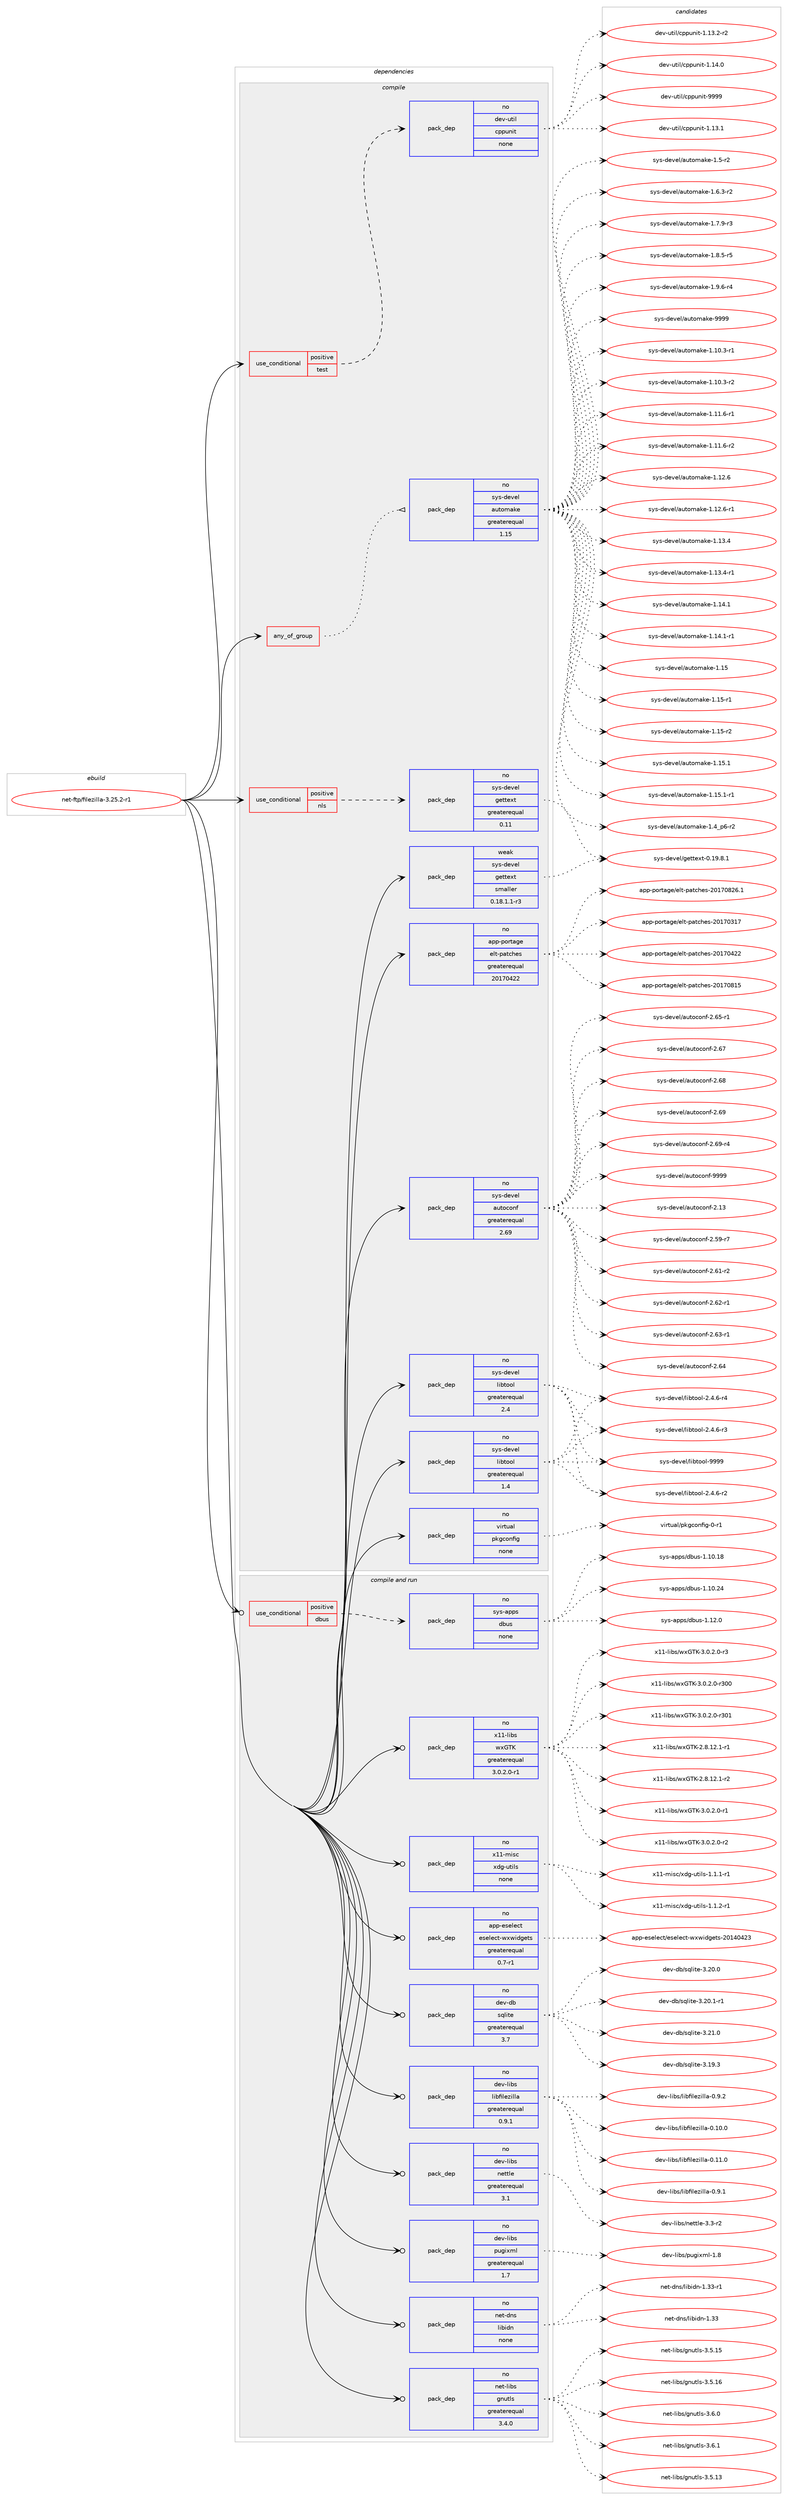 digraph prolog {

# *************
# Graph options
# *************

newrank=true;
concentrate=true;
compound=true;
graph [rankdir=LR,fontname=Helvetica,fontsize=10,ranksep=1.5];#, ranksep=2.5, nodesep=0.2];
edge  [arrowhead=vee];
node  [fontname=Helvetica,fontsize=10];

# **********
# The ebuild
# **********

subgraph cluster_leftcol {
color=gray;
rank=same;
label=<<i>ebuild</i>>;
id [label="net-ftp/filezilla-3.25.2-r1", color=red, width=4, href="../net-ftp/filezilla-3.25.2-r1.svg"];
}

# ****************
# The dependencies
# ****************

subgraph cluster_midcol {
color=gray;
label=<<i>dependencies</i>>;
subgraph cluster_compile {
fillcolor="#eeeeee";
style=filled;
label=<<i>compile</i>>;
subgraph any6621 {
dependency410896 [label=<<TABLE BORDER="0" CELLBORDER="1" CELLSPACING="0" CELLPADDING="4"><TR><TD CELLPADDING="10">any_of_group</TD></TR></TABLE>>, shape=none, color=red];subgraph pack302447 {
dependency410897 [label=<<TABLE BORDER="0" CELLBORDER="1" CELLSPACING="0" CELLPADDING="4" WIDTH="220"><TR><TD ROWSPAN="6" CELLPADDING="30">pack_dep</TD></TR><TR><TD WIDTH="110">no</TD></TR><TR><TD>sys-devel</TD></TR><TR><TD>automake</TD></TR><TR><TD>greaterequal</TD></TR><TR><TD>1.15</TD></TR></TABLE>>, shape=none, color=blue];
}
dependency410896:e -> dependency410897:w [weight=20,style="dotted",arrowhead="oinv"];
}
id:e -> dependency410896:w [weight=20,style="solid",arrowhead="vee"];
subgraph cond101640 {
dependency410898 [label=<<TABLE BORDER="0" CELLBORDER="1" CELLSPACING="0" CELLPADDING="4"><TR><TD ROWSPAN="3" CELLPADDING="10">use_conditional</TD></TR><TR><TD>positive</TD></TR><TR><TD>nls</TD></TR></TABLE>>, shape=none, color=red];
subgraph pack302448 {
dependency410899 [label=<<TABLE BORDER="0" CELLBORDER="1" CELLSPACING="0" CELLPADDING="4" WIDTH="220"><TR><TD ROWSPAN="6" CELLPADDING="30">pack_dep</TD></TR><TR><TD WIDTH="110">no</TD></TR><TR><TD>sys-devel</TD></TR><TR><TD>gettext</TD></TR><TR><TD>greaterequal</TD></TR><TR><TD>0.11</TD></TR></TABLE>>, shape=none, color=blue];
}
dependency410898:e -> dependency410899:w [weight=20,style="dashed",arrowhead="vee"];
}
id:e -> dependency410898:w [weight=20,style="solid",arrowhead="vee"];
subgraph cond101641 {
dependency410900 [label=<<TABLE BORDER="0" CELLBORDER="1" CELLSPACING="0" CELLPADDING="4"><TR><TD ROWSPAN="3" CELLPADDING="10">use_conditional</TD></TR><TR><TD>positive</TD></TR><TR><TD>test</TD></TR></TABLE>>, shape=none, color=red];
subgraph pack302449 {
dependency410901 [label=<<TABLE BORDER="0" CELLBORDER="1" CELLSPACING="0" CELLPADDING="4" WIDTH="220"><TR><TD ROWSPAN="6" CELLPADDING="30">pack_dep</TD></TR><TR><TD WIDTH="110">no</TD></TR><TR><TD>dev-util</TD></TR><TR><TD>cppunit</TD></TR><TR><TD>none</TD></TR><TR><TD></TD></TR></TABLE>>, shape=none, color=blue];
}
dependency410900:e -> dependency410901:w [weight=20,style="dashed",arrowhead="vee"];
}
id:e -> dependency410900:w [weight=20,style="solid",arrowhead="vee"];
subgraph pack302450 {
dependency410902 [label=<<TABLE BORDER="0" CELLBORDER="1" CELLSPACING="0" CELLPADDING="4" WIDTH="220"><TR><TD ROWSPAN="6" CELLPADDING="30">pack_dep</TD></TR><TR><TD WIDTH="110">no</TD></TR><TR><TD>app-portage</TD></TR><TR><TD>elt-patches</TD></TR><TR><TD>greaterequal</TD></TR><TR><TD>20170422</TD></TR></TABLE>>, shape=none, color=blue];
}
id:e -> dependency410902:w [weight=20,style="solid",arrowhead="vee"];
subgraph pack302451 {
dependency410903 [label=<<TABLE BORDER="0" CELLBORDER="1" CELLSPACING="0" CELLPADDING="4" WIDTH="220"><TR><TD ROWSPAN="6" CELLPADDING="30">pack_dep</TD></TR><TR><TD WIDTH="110">no</TD></TR><TR><TD>sys-devel</TD></TR><TR><TD>autoconf</TD></TR><TR><TD>greaterequal</TD></TR><TR><TD>2.69</TD></TR></TABLE>>, shape=none, color=blue];
}
id:e -> dependency410903:w [weight=20,style="solid",arrowhead="vee"];
subgraph pack302452 {
dependency410904 [label=<<TABLE BORDER="0" CELLBORDER="1" CELLSPACING="0" CELLPADDING="4" WIDTH="220"><TR><TD ROWSPAN="6" CELLPADDING="30">pack_dep</TD></TR><TR><TD WIDTH="110">no</TD></TR><TR><TD>sys-devel</TD></TR><TR><TD>libtool</TD></TR><TR><TD>greaterequal</TD></TR><TR><TD>1.4</TD></TR></TABLE>>, shape=none, color=blue];
}
id:e -> dependency410904:w [weight=20,style="solid",arrowhead="vee"];
subgraph pack302453 {
dependency410905 [label=<<TABLE BORDER="0" CELLBORDER="1" CELLSPACING="0" CELLPADDING="4" WIDTH="220"><TR><TD ROWSPAN="6" CELLPADDING="30">pack_dep</TD></TR><TR><TD WIDTH="110">no</TD></TR><TR><TD>sys-devel</TD></TR><TR><TD>libtool</TD></TR><TR><TD>greaterequal</TD></TR><TR><TD>2.4</TD></TR></TABLE>>, shape=none, color=blue];
}
id:e -> dependency410905:w [weight=20,style="solid",arrowhead="vee"];
subgraph pack302454 {
dependency410906 [label=<<TABLE BORDER="0" CELLBORDER="1" CELLSPACING="0" CELLPADDING="4" WIDTH="220"><TR><TD ROWSPAN="6" CELLPADDING="30">pack_dep</TD></TR><TR><TD WIDTH="110">no</TD></TR><TR><TD>virtual</TD></TR><TR><TD>pkgconfig</TD></TR><TR><TD>none</TD></TR><TR><TD></TD></TR></TABLE>>, shape=none, color=blue];
}
id:e -> dependency410906:w [weight=20,style="solid",arrowhead="vee"];
subgraph pack302455 {
dependency410907 [label=<<TABLE BORDER="0" CELLBORDER="1" CELLSPACING="0" CELLPADDING="4" WIDTH="220"><TR><TD ROWSPAN="6" CELLPADDING="30">pack_dep</TD></TR><TR><TD WIDTH="110">weak</TD></TR><TR><TD>sys-devel</TD></TR><TR><TD>gettext</TD></TR><TR><TD>smaller</TD></TR><TR><TD>0.18.1.1-r3</TD></TR></TABLE>>, shape=none, color=blue];
}
id:e -> dependency410907:w [weight=20,style="solid",arrowhead="vee"];
}
subgraph cluster_compileandrun {
fillcolor="#eeeeee";
style=filled;
label=<<i>compile and run</i>>;
subgraph cond101642 {
dependency410908 [label=<<TABLE BORDER="0" CELLBORDER="1" CELLSPACING="0" CELLPADDING="4"><TR><TD ROWSPAN="3" CELLPADDING="10">use_conditional</TD></TR><TR><TD>positive</TD></TR><TR><TD>dbus</TD></TR></TABLE>>, shape=none, color=red];
subgraph pack302456 {
dependency410909 [label=<<TABLE BORDER="0" CELLBORDER="1" CELLSPACING="0" CELLPADDING="4" WIDTH="220"><TR><TD ROWSPAN="6" CELLPADDING="30">pack_dep</TD></TR><TR><TD WIDTH="110">no</TD></TR><TR><TD>sys-apps</TD></TR><TR><TD>dbus</TD></TR><TR><TD>none</TD></TR><TR><TD></TD></TR></TABLE>>, shape=none, color=blue];
}
dependency410908:e -> dependency410909:w [weight=20,style="dashed",arrowhead="vee"];
}
id:e -> dependency410908:w [weight=20,style="solid",arrowhead="odotvee"];
subgraph pack302457 {
dependency410910 [label=<<TABLE BORDER="0" CELLBORDER="1" CELLSPACING="0" CELLPADDING="4" WIDTH="220"><TR><TD ROWSPAN="6" CELLPADDING="30">pack_dep</TD></TR><TR><TD WIDTH="110">no</TD></TR><TR><TD>app-eselect</TD></TR><TR><TD>eselect-wxwidgets</TD></TR><TR><TD>greaterequal</TD></TR><TR><TD>0.7-r1</TD></TR></TABLE>>, shape=none, color=blue];
}
id:e -> dependency410910:w [weight=20,style="solid",arrowhead="odotvee"];
subgraph pack302458 {
dependency410911 [label=<<TABLE BORDER="0" CELLBORDER="1" CELLSPACING="0" CELLPADDING="4" WIDTH="220"><TR><TD ROWSPAN="6" CELLPADDING="30">pack_dep</TD></TR><TR><TD WIDTH="110">no</TD></TR><TR><TD>dev-db</TD></TR><TR><TD>sqlite</TD></TR><TR><TD>greaterequal</TD></TR><TR><TD>3.7</TD></TR></TABLE>>, shape=none, color=blue];
}
id:e -> dependency410911:w [weight=20,style="solid",arrowhead="odotvee"];
subgraph pack302459 {
dependency410912 [label=<<TABLE BORDER="0" CELLBORDER="1" CELLSPACING="0" CELLPADDING="4" WIDTH="220"><TR><TD ROWSPAN="6" CELLPADDING="30">pack_dep</TD></TR><TR><TD WIDTH="110">no</TD></TR><TR><TD>dev-libs</TD></TR><TR><TD>libfilezilla</TD></TR><TR><TD>greaterequal</TD></TR><TR><TD>0.9.1</TD></TR></TABLE>>, shape=none, color=blue];
}
id:e -> dependency410912:w [weight=20,style="solid",arrowhead="odotvee"];
subgraph pack302460 {
dependency410913 [label=<<TABLE BORDER="0" CELLBORDER="1" CELLSPACING="0" CELLPADDING="4" WIDTH="220"><TR><TD ROWSPAN="6" CELLPADDING="30">pack_dep</TD></TR><TR><TD WIDTH="110">no</TD></TR><TR><TD>dev-libs</TD></TR><TR><TD>nettle</TD></TR><TR><TD>greaterequal</TD></TR><TR><TD>3.1</TD></TR></TABLE>>, shape=none, color=blue];
}
id:e -> dependency410913:w [weight=20,style="solid",arrowhead="odotvee"];
subgraph pack302461 {
dependency410914 [label=<<TABLE BORDER="0" CELLBORDER="1" CELLSPACING="0" CELLPADDING="4" WIDTH="220"><TR><TD ROWSPAN="6" CELLPADDING="30">pack_dep</TD></TR><TR><TD WIDTH="110">no</TD></TR><TR><TD>dev-libs</TD></TR><TR><TD>pugixml</TD></TR><TR><TD>greaterequal</TD></TR><TR><TD>1.7</TD></TR></TABLE>>, shape=none, color=blue];
}
id:e -> dependency410914:w [weight=20,style="solid",arrowhead="odotvee"];
subgraph pack302462 {
dependency410915 [label=<<TABLE BORDER="0" CELLBORDER="1" CELLSPACING="0" CELLPADDING="4" WIDTH="220"><TR><TD ROWSPAN="6" CELLPADDING="30">pack_dep</TD></TR><TR><TD WIDTH="110">no</TD></TR><TR><TD>net-dns</TD></TR><TR><TD>libidn</TD></TR><TR><TD>none</TD></TR><TR><TD></TD></TR></TABLE>>, shape=none, color=blue];
}
id:e -> dependency410915:w [weight=20,style="solid",arrowhead="odotvee"];
subgraph pack302463 {
dependency410916 [label=<<TABLE BORDER="0" CELLBORDER="1" CELLSPACING="0" CELLPADDING="4" WIDTH="220"><TR><TD ROWSPAN="6" CELLPADDING="30">pack_dep</TD></TR><TR><TD WIDTH="110">no</TD></TR><TR><TD>net-libs</TD></TR><TR><TD>gnutls</TD></TR><TR><TD>greaterequal</TD></TR><TR><TD>3.4.0</TD></TR></TABLE>>, shape=none, color=blue];
}
id:e -> dependency410916:w [weight=20,style="solid",arrowhead="odotvee"];
subgraph pack302464 {
dependency410917 [label=<<TABLE BORDER="0" CELLBORDER="1" CELLSPACING="0" CELLPADDING="4" WIDTH="220"><TR><TD ROWSPAN="6" CELLPADDING="30">pack_dep</TD></TR><TR><TD WIDTH="110">no</TD></TR><TR><TD>x11-libs</TD></TR><TR><TD>wxGTK</TD></TR><TR><TD>greaterequal</TD></TR><TR><TD>3.0.2.0-r1</TD></TR></TABLE>>, shape=none, color=blue];
}
id:e -> dependency410917:w [weight=20,style="solid",arrowhead="odotvee"];
subgraph pack302465 {
dependency410918 [label=<<TABLE BORDER="0" CELLBORDER="1" CELLSPACING="0" CELLPADDING="4" WIDTH="220"><TR><TD ROWSPAN="6" CELLPADDING="30">pack_dep</TD></TR><TR><TD WIDTH="110">no</TD></TR><TR><TD>x11-misc</TD></TR><TR><TD>xdg-utils</TD></TR><TR><TD>none</TD></TR><TR><TD></TD></TR></TABLE>>, shape=none, color=blue];
}
id:e -> dependency410918:w [weight=20,style="solid",arrowhead="odotvee"];
}
subgraph cluster_run {
fillcolor="#eeeeee";
style=filled;
label=<<i>run</i>>;
}
}

# **************
# The candidates
# **************

subgraph cluster_choices {
rank=same;
color=gray;
label=<<i>candidates</i>>;

subgraph choice302447 {
color=black;
nodesep=1;
choice11512111545100101118101108479711711611110997107101454946494846514511449 [label="sys-devel/automake-1.10.3-r1", color=red, width=4,href="../sys-devel/automake-1.10.3-r1.svg"];
choice11512111545100101118101108479711711611110997107101454946494846514511450 [label="sys-devel/automake-1.10.3-r2", color=red, width=4,href="../sys-devel/automake-1.10.3-r2.svg"];
choice11512111545100101118101108479711711611110997107101454946494946544511449 [label="sys-devel/automake-1.11.6-r1", color=red, width=4,href="../sys-devel/automake-1.11.6-r1.svg"];
choice11512111545100101118101108479711711611110997107101454946494946544511450 [label="sys-devel/automake-1.11.6-r2", color=red, width=4,href="../sys-devel/automake-1.11.6-r2.svg"];
choice1151211154510010111810110847971171161111099710710145494649504654 [label="sys-devel/automake-1.12.6", color=red, width=4,href="../sys-devel/automake-1.12.6.svg"];
choice11512111545100101118101108479711711611110997107101454946495046544511449 [label="sys-devel/automake-1.12.6-r1", color=red, width=4,href="../sys-devel/automake-1.12.6-r1.svg"];
choice1151211154510010111810110847971171161111099710710145494649514652 [label="sys-devel/automake-1.13.4", color=red, width=4,href="../sys-devel/automake-1.13.4.svg"];
choice11512111545100101118101108479711711611110997107101454946495146524511449 [label="sys-devel/automake-1.13.4-r1", color=red, width=4,href="../sys-devel/automake-1.13.4-r1.svg"];
choice1151211154510010111810110847971171161111099710710145494649524649 [label="sys-devel/automake-1.14.1", color=red, width=4,href="../sys-devel/automake-1.14.1.svg"];
choice11512111545100101118101108479711711611110997107101454946495246494511449 [label="sys-devel/automake-1.14.1-r1", color=red, width=4,href="../sys-devel/automake-1.14.1-r1.svg"];
choice115121115451001011181011084797117116111109971071014549464953 [label="sys-devel/automake-1.15", color=red, width=4,href="../sys-devel/automake-1.15.svg"];
choice1151211154510010111810110847971171161111099710710145494649534511449 [label="sys-devel/automake-1.15-r1", color=red, width=4,href="../sys-devel/automake-1.15-r1.svg"];
choice1151211154510010111810110847971171161111099710710145494649534511450 [label="sys-devel/automake-1.15-r2", color=red, width=4,href="../sys-devel/automake-1.15-r2.svg"];
choice1151211154510010111810110847971171161111099710710145494649534649 [label="sys-devel/automake-1.15.1", color=red, width=4,href="../sys-devel/automake-1.15.1.svg"];
choice11512111545100101118101108479711711611110997107101454946495346494511449 [label="sys-devel/automake-1.15.1-r1", color=red, width=4,href="../sys-devel/automake-1.15.1-r1.svg"];
choice115121115451001011181011084797117116111109971071014549465295112544511450 [label="sys-devel/automake-1.4_p6-r2", color=red, width=4,href="../sys-devel/automake-1.4_p6-r2.svg"];
choice11512111545100101118101108479711711611110997107101454946534511450 [label="sys-devel/automake-1.5-r2", color=red, width=4,href="../sys-devel/automake-1.5-r2.svg"];
choice115121115451001011181011084797117116111109971071014549465446514511450 [label="sys-devel/automake-1.6.3-r2", color=red, width=4,href="../sys-devel/automake-1.6.3-r2.svg"];
choice115121115451001011181011084797117116111109971071014549465546574511451 [label="sys-devel/automake-1.7.9-r3", color=red, width=4,href="../sys-devel/automake-1.7.9-r3.svg"];
choice115121115451001011181011084797117116111109971071014549465646534511453 [label="sys-devel/automake-1.8.5-r5", color=red, width=4,href="../sys-devel/automake-1.8.5-r5.svg"];
choice115121115451001011181011084797117116111109971071014549465746544511452 [label="sys-devel/automake-1.9.6-r4", color=red, width=4,href="../sys-devel/automake-1.9.6-r4.svg"];
choice115121115451001011181011084797117116111109971071014557575757 [label="sys-devel/automake-9999", color=red, width=4,href="../sys-devel/automake-9999.svg"];
dependency410897:e -> choice11512111545100101118101108479711711611110997107101454946494846514511449:w [style=dotted,weight="100"];
dependency410897:e -> choice11512111545100101118101108479711711611110997107101454946494846514511450:w [style=dotted,weight="100"];
dependency410897:e -> choice11512111545100101118101108479711711611110997107101454946494946544511449:w [style=dotted,weight="100"];
dependency410897:e -> choice11512111545100101118101108479711711611110997107101454946494946544511450:w [style=dotted,weight="100"];
dependency410897:e -> choice1151211154510010111810110847971171161111099710710145494649504654:w [style=dotted,weight="100"];
dependency410897:e -> choice11512111545100101118101108479711711611110997107101454946495046544511449:w [style=dotted,weight="100"];
dependency410897:e -> choice1151211154510010111810110847971171161111099710710145494649514652:w [style=dotted,weight="100"];
dependency410897:e -> choice11512111545100101118101108479711711611110997107101454946495146524511449:w [style=dotted,weight="100"];
dependency410897:e -> choice1151211154510010111810110847971171161111099710710145494649524649:w [style=dotted,weight="100"];
dependency410897:e -> choice11512111545100101118101108479711711611110997107101454946495246494511449:w [style=dotted,weight="100"];
dependency410897:e -> choice115121115451001011181011084797117116111109971071014549464953:w [style=dotted,weight="100"];
dependency410897:e -> choice1151211154510010111810110847971171161111099710710145494649534511449:w [style=dotted,weight="100"];
dependency410897:e -> choice1151211154510010111810110847971171161111099710710145494649534511450:w [style=dotted,weight="100"];
dependency410897:e -> choice1151211154510010111810110847971171161111099710710145494649534649:w [style=dotted,weight="100"];
dependency410897:e -> choice11512111545100101118101108479711711611110997107101454946495346494511449:w [style=dotted,weight="100"];
dependency410897:e -> choice115121115451001011181011084797117116111109971071014549465295112544511450:w [style=dotted,weight="100"];
dependency410897:e -> choice11512111545100101118101108479711711611110997107101454946534511450:w [style=dotted,weight="100"];
dependency410897:e -> choice115121115451001011181011084797117116111109971071014549465446514511450:w [style=dotted,weight="100"];
dependency410897:e -> choice115121115451001011181011084797117116111109971071014549465546574511451:w [style=dotted,weight="100"];
dependency410897:e -> choice115121115451001011181011084797117116111109971071014549465646534511453:w [style=dotted,weight="100"];
dependency410897:e -> choice115121115451001011181011084797117116111109971071014549465746544511452:w [style=dotted,weight="100"];
dependency410897:e -> choice115121115451001011181011084797117116111109971071014557575757:w [style=dotted,weight="100"];
}
subgraph choice302448 {
color=black;
nodesep=1;
choice1151211154510010111810110847103101116116101120116454846495746564649 [label="sys-devel/gettext-0.19.8.1", color=red, width=4,href="../sys-devel/gettext-0.19.8.1.svg"];
dependency410899:e -> choice1151211154510010111810110847103101116116101120116454846495746564649:w [style=dotted,weight="100"];
}
subgraph choice302449 {
color=black;
nodesep=1;
choice10010111845117116105108479911211211711010511645494649514649 [label="dev-util/cppunit-1.13.1", color=red, width=4,href="../dev-util/cppunit-1.13.1.svg"];
choice100101118451171161051084799112112117110105116454946495146504511450 [label="dev-util/cppunit-1.13.2-r2", color=red, width=4,href="../dev-util/cppunit-1.13.2-r2.svg"];
choice10010111845117116105108479911211211711010511645494649524648 [label="dev-util/cppunit-1.14.0", color=red, width=4,href="../dev-util/cppunit-1.14.0.svg"];
choice1001011184511711610510847991121121171101051164557575757 [label="dev-util/cppunit-9999", color=red, width=4,href="../dev-util/cppunit-9999.svg"];
dependency410901:e -> choice10010111845117116105108479911211211711010511645494649514649:w [style=dotted,weight="100"];
dependency410901:e -> choice100101118451171161051084799112112117110105116454946495146504511450:w [style=dotted,weight="100"];
dependency410901:e -> choice10010111845117116105108479911211211711010511645494649524648:w [style=dotted,weight="100"];
dependency410901:e -> choice1001011184511711610510847991121121171101051164557575757:w [style=dotted,weight="100"];
}
subgraph choice302450 {
color=black;
nodesep=1;
choice97112112451121111141169710310147101108116451129711699104101115455048495548514955 [label="app-portage/elt-patches-20170317", color=red, width=4,href="../app-portage/elt-patches-20170317.svg"];
choice97112112451121111141169710310147101108116451129711699104101115455048495548525050 [label="app-portage/elt-patches-20170422", color=red, width=4,href="../app-portage/elt-patches-20170422.svg"];
choice97112112451121111141169710310147101108116451129711699104101115455048495548564953 [label="app-portage/elt-patches-20170815", color=red, width=4,href="../app-portage/elt-patches-20170815.svg"];
choice971121124511211111411697103101471011081164511297116991041011154550484955485650544649 [label="app-portage/elt-patches-20170826.1", color=red, width=4,href="../app-portage/elt-patches-20170826.1.svg"];
dependency410902:e -> choice97112112451121111141169710310147101108116451129711699104101115455048495548514955:w [style=dotted,weight="100"];
dependency410902:e -> choice97112112451121111141169710310147101108116451129711699104101115455048495548525050:w [style=dotted,weight="100"];
dependency410902:e -> choice97112112451121111141169710310147101108116451129711699104101115455048495548564953:w [style=dotted,weight="100"];
dependency410902:e -> choice971121124511211111411697103101471011081164511297116991041011154550484955485650544649:w [style=dotted,weight="100"];
}
subgraph choice302451 {
color=black;
nodesep=1;
choice115121115451001011181011084797117116111991111101024550464951 [label="sys-devel/autoconf-2.13", color=red, width=4,href="../sys-devel/autoconf-2.13.svg"];
choice1151211154510010111810110847971171161119911111010245504653574511455 [label="sys-devel/autoconf-2.59-r7", color=red, width=4,href="../sys-devel/autoconf-2.59-r7.svg"];
choice1151211154510010111810110847971171161119911111010245504654494511450 [label="sys-devel/autoconf-2.61-r2", color=red, width=4,href="../sys-devel/autoconf-2.61-r2.svg"];
choice1151211154510010111810110847971171161119911111010245504654504511449 [label="sys-devel/autoconf-2.62-r1", color=red, width=4,href="../sys-devel/autoconf-2.62-r1.svg"];
choice1151211154510010111810110847971171161119911111010245504654514511449 [label="sys-devel/autoconf-2.63-r1", color=red, width=4,href="../sys-devel/autoconf-2.63-r1.svg"];
choice115121115451001011181011084797117116111991111101024550465452 [label="sys-devel/autoconf-2.64", color=red, width=4,href="../sys-devel/autoconf-2.64.svg"];
choice1151211154510010111810110847971171161119911111010245504654534511449 [label="sys-devel/autoconf-2.65-r1", color=red, width=4,href="../sys-devel/autoconf-2.65-r1.svg"];
choice115121115451001011181011084797117116111991111101024550465455 [label="sys-devel/autoconf-2.67", color=red, width=4,href="../sys-devel/autoconf-2.67.svg"];
choice115121115451001011181011084797117116111991111101024550465456 [label="sys-devel/autoconf-2.68", color=red, width=4,href="../sys-devel/autoconf-2.68.svg"];
choice115121115451001011181011084797117116111991111101024550465457 [label="sys-devel/autoconf-2.69", color=red, width=4,href="../sys-devel/autoconf-2.69.svg"];
choice1151211154510010111810110847971171161119911111010245504654574511452 [label="sys-devel/autoconf-2.69-r4", color=red, width=4,href="../sys-devel/autoconf-2.69-r4.svg"];
choice115121115451001011181011084797117116111991111101024557575757 [label="sys-devel/autoconf-9999", color=red, width=4,href="../sys-devel/autoconf-9999.svg"];
dependency410903:e -> choice115121115451001011181011084797117116111991111101024550464951:w [style=dotted,weight="100"];
dependency410903:e -> choice1151211154510010111810110847971171161119911111010245504653574511455:w [style=dotted,weight="100"];
dependency410903:e -> choice1151211154510010111810110847971171161119911111010245504654494511450:w [style=dotted,weight="100"];
dependency410903:e -> choice1151211154510010111810110847971171161119911111010245504654504511449:w [style=dotted,weight="100"];
dependency410903:e -> choice1151211154510010111810110847971171161119911111010245504654514511449:w [style=dotted,weight="100"];
dependency410903:e -> choice115121115451001011181011084797117116111991111101024550465452:w [style=dotted,weight="100"];
dependency410903:e -> choice1151211154510010111810110847971171161119911111010245504654534511449:w [style=dotted,weight="100"];
dependency410903:e -> choice115121115451001011181011084797117116111991111101024550465455:w [style=dotted,weight="100"];
dependency410903:e -> choice115121115451001011181011084797117116111991111101024550465456:w [style=dotted,weight="100"];
dependency410903:e -> choice115121115451001011181011084797117116111991111101024550465457:w [style=dotted,weight="100"];
dependency410903:e -> choice1151211154510010111810110847971171161119911111010245504654574511452:w [style=dotted,weight="100"];
dependency410903:e -> choice115121115451001011181011084797117116111991111101024557575757:w [style=dotted,weight="100"];
}
subgraph choice302452 {
color=black;
nodesep=1;
choice1151211154510010111810110847108105981161111111084550465246544511450 [label="sys-devel/libtool-2.4.6-r2", color=red, width=4,href="../sys-devel/libtool-2.4.6-r2.svg"];
choice1151211154510010111810110847108105981161111111084550465246544511451 [label="sys-devel/libtool-2.4.6-r3", color=red, width=4,href="../sys-devel/libtool-2.4.6-r3.svg"];
choice1151211154510010111810110847108105981161111111084550465246544511452 [label="sys-devel/libtool-2.4.6-r4", color=red, width=4,href="../sys-devel/libtool-2.4.6-r4.svg"];
choice1151211154510010111810110847108105981161111111084557575757 [label="sys-devel/libtool-9999", color=red, width=4,href="../sys-devel/libtool-9999.svg"];
dependency410904:e -> choice1151211154510010111810110847108105981161111111084550465246544511450:w [style=dotted,weight="100"];
dependency410904:e -> choice1151211154510010111810110847108105981161111111084550465246544511451:w [style=dotted,weight="100"];
dependency410904:e -> choice1151211154510010111810110847108105981161111111084550465246544511452:w [style=dotted,weight="100"];
dependency410904:e -> choice1151211154510010111810110847108105981161111111084557575757:w [style=dotted,weight="100"];
}
subgraph choice302453 {
color=black;
nodesep=1;
choice1151211154510010111810110847108105981161111111084550465246544511450 [label="sys-devel/libtool-2.4.6-r2", color=red, width=4,href="../sys-devel/libtool-2.4.6-r2.svg"];
choice1151211154510010111810110847108105981161111111084550465246544511451 [label="sys-devel/libtool-2.4.6-r3", color=red, width=4,href="../sys-devel/libtool-2.4.6-r3.svg"];
choice1151211154510010111810110847108105981161111111084550465246544511452 [label="sys-devel/libtool-2.4.6-r4", color=red, width=4,href="../sys-devel/libtool-2.4.6-r4.svg"];
choice1151211154510010111810110847108105981161111111084557575757 [label="sys-devel/libtool-9999", color=red, width=4,href="../sys-devel/libtool-9999.svg"];
dependency410905:e -> choice1151211154510010111810110847108105981161111111084550465246544511450:w [style=dotted,weight="100"];
dependency410905:e -> choice1151211154510010111810110847108105981161111111084550465246544511451:w [style=dotted,weight="100"];
dependency410905:e -> choice1151211154510010111810110847108105981161111111084550465246544511452:w [style=dotted,weight="100"];
dependency410905:e -> choice1151211154510010111810110847108105981161111111084557575757:w [style=dotted,weight="100"];
}
subgraph choice302454 {
color=black;
nodesep=1;
choice11810511411611797108471121071039911111010210510345484511449 [label="virtual/pkgconfig-0-r1", color=red, width=4,href="../virtual/pkgconfig-0-r1.svg"];
dependency410906:e -> choice11810511411611797108471121071039911111010210510345484511449:w [style=dotted,weight="100"];
}
subgraph choice302455 {
color=black;
nodesep=1;
choice1151211154510010111810110847103101116116101120116454846495746564649 [label="sys-devel/gettext-0.19.8.1", color=red, width=4,href="../sys-devel/gettext-0.19.8.1.svg"];
dependency410907:e -> choice1151211154510010111810110847103101116116101120116454846495746564649:w [style=dotted,weight="100"];
}
subgraph choice302456 {
color=black;
nodesep=1;
choice115121115459711211211547100981171154549464948464956 [label="sys-apps/dbus-1.10.18", color=red, width=4,href="../sys-apps/dbus-1.10.18.svg"];
choice115121115459711211211547100981171154549464948465052 [label="sys-apps/dbus-1.10.24", color=red, width=4,href="../sys-apps/dbus-1.10.24.svg"];
choice1151211154597112112115471009811711545494649504648 [label="sys-apps/dbus-1.12.0", color=red, width=4,href="../sys-apps/dbus-1.12.0.svg"];
dependency410909:e -> choice115121115459711211211547100981171154549464948464956:w [style=dotted,weight="100"];
dependency410909:e -> choice115121115459711211211547100981171154549464948465052:w [style=dotted,weight="100"];
dependency410909:e -> choice1151211154597112112115471009811711545494649504648:w [style=dotted,weight="100"];
}
subgraph choice302457 {
color=black;
nodesep=1;
choice971121124510111510110810199116471011151011081019911645119120119105100103101116115455048495248525051 [label="app-eselect/eselect-wxwidgets-20140423", color=red, width=4,href="../app-eselect/eselect-wxwidgets-20140423.svg"];
dependency410910:e -> choice971121124510111510110810199116471011151011081019911645119120119105100103101116115455048495248525051:w [style=dotted,weight="100"];
}
subgraph choice302458 {
color=black;
nodesep=1;
choice10010111845100984711511310810511610145514649574651 [label="dev-db/sqlite-3.19.3", color=red, width=4,href="../dev-db/sqlite-3.19.3.svg"];
choice10010111845100984711511310810511610145514650484648 [label="dev-db/sqlite-3.20.0", color=red, width=4,href="../dev-db/sqlite-3.20.0.svg"];
choice100101118451009847115113108105116101455146504846494511449 [label="dev-db/sqlite-3.20.1-r1", color=red, width=4,href="../dev-db/sqlite-3.20.1-r1.svg"];
choice10010111845100984711511310810511610145514650494648 [label="dev-db/sqlite-3.21.0", color=red, width=4,href="../dev-db/sqlite-3.21.0.svg"];
dependency410911:e -> choice10010111845100984711511310810511610145514649574651:w [style=dotted,weight="100"];
dependency410911:e -> choice10010111845100984711511310810511610145514650484648:w [style=dotted,weight="100"];
dependency410911:e -> choice100101118451009847115113108105116101455146504846494511449:w [style=dotted,weight="100"];
dependency410911:e -> choice10010111845100984711511310810511610145514650494648:w [style=dotted,weight="100"];
}
subgraph choice302459 {
color=black;
nodesep=1;
choice100101118451081059811547108105981021051081011221051081089745484649484648 [label="dev-libs/libfilezilla-0.10.0", color=red, width=4,href="../dev-libs/libfilezilla-0.10.0.svg"];
choice100101118451081059811547108105981021051081011221051081089745484649494648 [label="dev-libs/libfilezilla-0.11.0", color=red, width=4,href="../dev-libs/libfilezilla-0.11.0.svg"];
choice1001011184510810598115471081059810210510810112210510810897454846574649 [label="dev-libs/libfilezilla-0.9.1", color=red, width=4,href="../dev-libs/libfilezilla-0.9.1.svg"];
choice1001011184510810598115471081059810210510810112210510810897454846574650 [label="dev-libs/libfilezilla-0.9.2", color=red, width=4,href="../dev-libs/libfilezilla-0.9.2.svg"];
dependency410912:e -> choice100101118451081059811547108105981021051081011221051081089745484649484648:w [style=dotted,weight="100"];
dependency410912:e -> choice100101118451081059811547108105981021051081011221051081089745484649494648:w [style=dotted,weight="100"];
dependency410912:e -> choice1001011184510810598115471081059810210510810112210510810897454846574649:w [style=dotted,weight="100"];
dependency410912:e -> choice1001011184510810598115471081059810210510810112210510810897454846574650:w [style=dotted,weight="100"];
}
subgraph choice302460 {
color=black;
nodesep=1;
choice100101118451081059811547110101116116108101455146514511450 [label="dev-libs/nettle-3.3-r2", color=red, width=4,href="../dev-libs/nettle-3.3-r2.svg"];
dependency410913:e -> choice100101118451081059811547110101116116108101455146514511450:w [style=dotted,weight="100"];
}
subgraph choice302461 {
color=black;
nodesep=1;
choice10010111845108105981154711211710310512010910845494656 [label="dev-libs/pugixml-1.8", color=red, width=4,href="../dev-libs/pugixml-1.8.svg"];
dependency410914:e -> choice10010111845108105981154711211710310512010910845494656:w [style=dotted,weight="100"];
}
subgraph choice302462 {
color=black;
nodesep=1;
choice1101011164510011011547108105981051001104549465151 [label="net-dns/libidn-1.33", color=red, width=4,href="../net-dns/libidn-1.33.svg"];
choice11010111645100110115471081059810510011045494651514511449 [label="net-dns/libidn-1.33-r1", color=red, width=4,href="../net-dns/libidn-1.33-r1.svg"];
dependency410915:e -> choice1101011164510011011547108105981051001104549465151:w [style=dotted,weight="100"];
dependency410915:e -> choice11010111645100110115471081059810510011045494651514511449:w [style=dotted,weight="100"];
}
subgraph choice302463 {
color=black;
nodesep=1;
choice11010111645108105981154710311011711610811545514653464951 [label="net-libs/gnutls-3.5.13", color=red, width=4,href="../net-libs/gnutls-3.5.13.svg"];
choice11010111645108105981154710311011711610811545514653464953 [label="net-libs/gnutls-3.5.15", color=red, width=4,href="../net-libs/gnutls-3.5.15.svg"];
choice11010111645108105981154710311011711610811545514653464954 [label="net-libs/gnutls-3.5.16", color=red, width=4,href="../net-libs/gnutls-3.5.16.svg"];
choice110101116451081059811547103110117116108115455146544648 [label="net-libs/gnutls-3.6.0", color=red, width=4,href="../net-libs/gnutls-3.6.0.svg"];
choice110101116451081059811547103110117116108115455146544649 [label="net-libs/gnutls-3.6.1", color=red, width=4,href="../net-libs/gnutls-3.6.1.svg"];
dependency410916:e -> choice11010111645108105981154710311011711610811545514653464951:w [style=dotted,weight="100"];
dependency410916:e -> choice11010111645108105981154710311011711610811545514653464953:w [style=dotted,weight="100"];
dependency410916:e -> choice11010111645108105981154710311011711610811545514653464954:w [style=dotted,weight="100"];
dependency410916:e -> choice110101116451081059811547103110117116108115455146544648:w [style=dotted,weight="100"];
dependency410916:e -> choice110101116451081059811547103110117116108115455146544649:w [style=dotted,weight="100"];
}
subgraph choice302464 {
color=black;
nodesep=1;
choice12049494510810598115471191207184754550465646495046494511449 [label="x11-libs/wxGTK-2.8.12.1-r1", color=red, width=4,href="../x11-libs/wxGTK-2.8.12.1-r1.svg"];
choice12049494510810598115471191207184754550465646495046494511450 [label="x11-libs/wxGTK-2.8.12.1-r2", color=red, width=4,href="../x11-libs/wxGTK-2.8.12.1-r2.svg"];
choice120494945108105981154711912071847545514648465046484511449 [label="x11-libs/wxGTK-3.0.2.0-r1", color=red, width=4,href="../x11-libs/wxGTK-3.0.2.0-r1.svg"];
choice120494945108105981154711912071847545514648465046484511450 [label="x11-libs/wxGTK-3.0.2.0-r2", color=red, width=4,href="../x11-libs/wxGTK-3.0.2.0-r2.svg"];
choice120494945108105981154711912071847545514648465046484511451 [label="x11-libs/wxGTK-3.0.2.0-r3", color=red, width=4,href="../x11-libs/wxGTK-3.0.2.0-r3.svg"];
choice1204949451081059811547119120718475455146484650464845114514848 [label="x11-libs/wxGTK-3.0.2.0-r300", color=red, width=4,href="../x11-libs/wxGTK-3.0.2.0-r300.svg"];
choice1204949451081059811547119120718475455146484650464845114514849 [label="x11-libs/wxGTK-3.0.2.0-r301", color=red, width=4,href="../x11-libs/wxGTK-3.0.2.0-r301.svg"];
dependency410917:e -> choice12049494510810598115471191207184754550465646495046494511449:w [style=dotted,weight="100"];
dependency410917:e -> choice12049494510810598115471191207184754550465646495046494511450:w [style=dotted,weight="100"];
dependency410917:e -> choice120494945108105981154711912071847545514648465046484511449:w [style=dotted,weight="100"];
dependency410917:e -> choice120494945108105981154711912071847545514648465046484511450:w [style=dotted,weight="100"];
dependency410917:e -> choice120494945108105981154711912071847545514648465046484511451:w [style=dotted,weight="100"];
dependency410917:e -> choice1204949451081059811547119120718475455146484650464845114514848:w [style=dotted,weight="100"];
dependency410917:e -> choice1204949451081059811547119120718475455146484650464845114514849:w [style=dotted,weight="100"];
}
subgraph choice302465 {
color=black;
nodesep=1;
choice1204949451091051159947120100103451171161051081154549464946494511449 [label="x11-misc/xdg-utils-1.1.1-r1", color=red, width=4,href="../x11-misc/xdg-utils-1.1.1-r1.svg"];
choice1204949451091051159947120100103451171161051081154549464946504511449 [label="x11-misc/xdg-utils-1.1.2-r1", color=red, width=4,href="../x11-misc/xdg-utils-1.1.2-r1.svg"];
dependency410918:e -> choice1204949451091051159947120100103451171161051081154549464946494511449:w [style=dotted,weight="100"];
dependency410918:e -> choice1204949451091051159947120100103451171161051081154549464946504511449:w [style=dotted,weight="100"];
}
}

}
